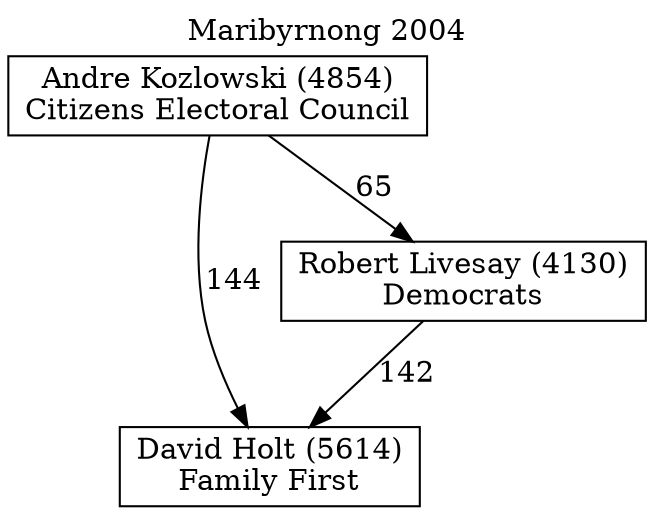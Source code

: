 // House preference flow
digraph "David Holt (5614)_Maribyrnong_2004" {
	graph [label="Maribyrnong 2004" labelloc=t mclimit=10]
	node [shape=box]
	"David Holt (5614)" [label="David Holt (5614)
Family First"]
	"Robert Livesay (4130)" [label="Robert Livesay (4130)
Democrats"]
	"Andre Kozlowski (4854)" [label="Andre Kozlowski (4854)
Citizens Electoral Council"]
	"Robert Livesay (4130)" -> "David Holt (5614)" [label=142]
	"Andre Kozlowski (4854)" -> "Robert Livesay (4130)" [label=65]
	"Andre Kozlowski (4854)" -> "David Holt (5614)" [label=144]
}
